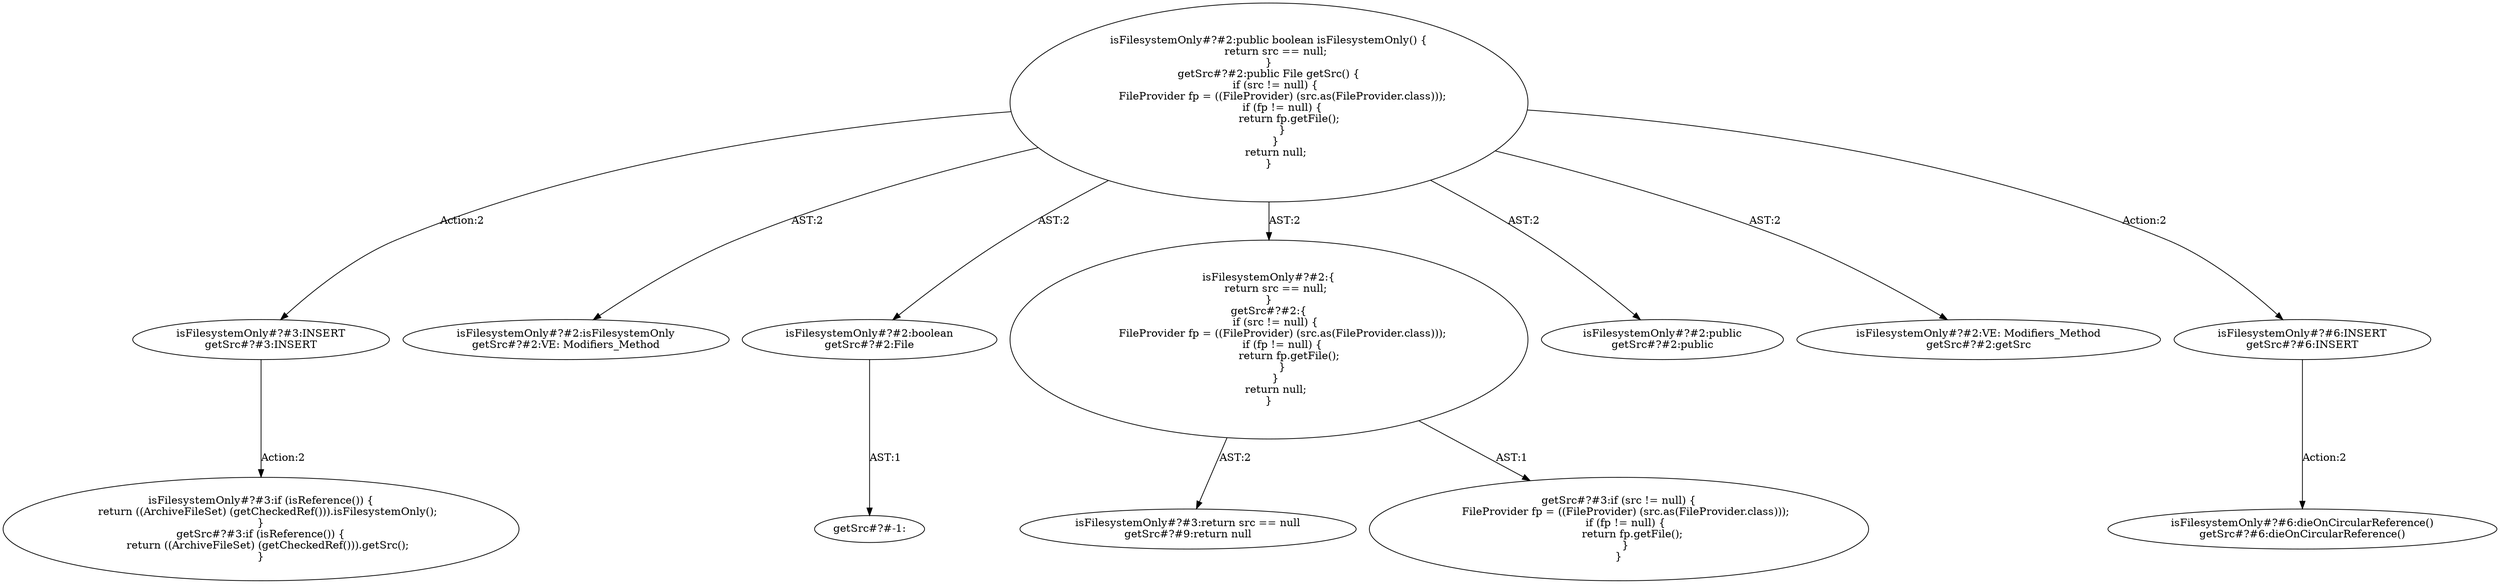 digraph "Pattern" {
0 [label="isFilesystemOnly#?#3:INSERT
getSrc#?#3:INSERT" shape=ellipse]
1 [label="isFilesystemOnly#?#2:public boolean isFilesystemOnly() \{
    return src == null;
\}
getSrc#?#2:public File getSrc() \{
    if (src != null) \{
        FileProvider fp = ((FileProvider) (src.as(FileProvider.class)));
        if (fp != null) \{
            return fp.getFile();
        \}
    \}
    return null;
\}" shape=ellipse]
2 [label="isFilesystemOnly#?#2:isFilesystemOnly
getSrc#?#2:VE: Modifiers_Method" shape=ellipse]
3 [label="isFilesystemOnly#?#2:boolean
getSrc#?#2:File" shape=ellipse]
4 [label="isFilesystemOnly#?#2:\{
    return src == null;
\}
getSrc#?#2:\{
    if (src != null) \{
        FileProvider fp = ((FileProvider) (src.as(FileProvider.class)));
        if (fp != null) \{
            return fp.getFile();
        \}
    \}
    return null;
\}" shape=ellipse]
5 [label="isFilesystemOnly#?#3:return src == null
getSrc#?#9:return null" shape=ellipse]
6 [label="isFilesystemOnly#?#2:public
getSrc#?#2:public" shape=ellipse]
7 [label="isFilesystemOnly#?#2:VE: Modifiers_Method
getSrc#?#2:getSrc" shape=ellipse]
8 [label="isFilesystemOnly#?#6:INSERT
getSrc#?#6:INSERT" shape=ellipse]
9 [label="isFilesystemOnly#?#6:dieOnCircularReference()
getSrc#?#6:dieOnCircularReference()" shape=ellipse]
10 [label="isFilesystemOnly#?#3:if (isReference()) \{
    return ((ArchiveFileSet) (getCheckedRef())).isFilesystemOnly();
\}
getSrc#?#3:if (isReference()) \{
    return ((ArchiveFileSet) (getCheckedRef())).getSrc();
\}" shape=ellipse]
11 [label="getSrc#?#-1:" shape=ellipse]
12 [label="getSrc#?#3:if (src != null) \{
    FileProvider fp = ((FileProvider) (src.as(FileProvider.class)));
    if (fp != null) \{
        return fp.getFile();
    \}
\}" shape=ellipse]
0 -> 10 [label="Action:2"];
1 -> 0 [label="Action:2"];
1 -> 2 [label="AST:2"];
1 -> 3 [label="AST:2"];
1 -> 4 [label="AST:2"];
1 -> 6 [label="AST:2"];
1 -> 7 [label="AST:2"];
1 -> 8 [label="Action:2"];
3 -> 11 [label="AST:1"];
4 -> 5 [label="AST:2"];
4 -> 12 [label="AST:1"];
8 -> 9 [label="Action:2"];
}